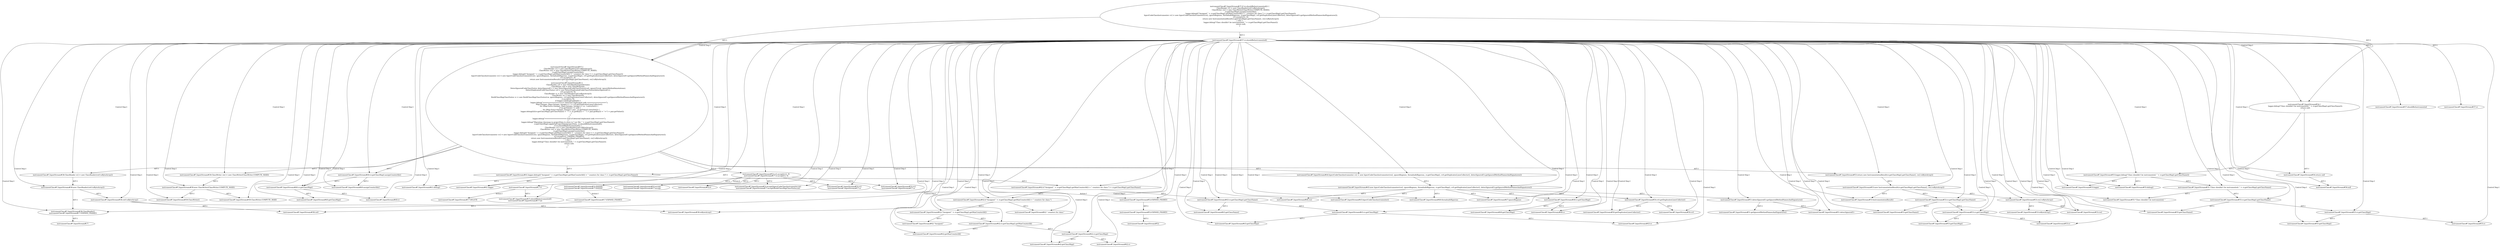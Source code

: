 digraph "Pattern" {
0 [label="instrumentClass#?,InputStream#52:INSERT
instrumentClass#?,InputStream#17:INSERT" shape=ellipse]
1 [label="instrumentClass#?,InputStream#52:cr2.accept(cv2, 0)
instrumentClass#?,InputStream#17:cr.accept(cv, 0)" shape=ellipse]
2 [label="instrumentClass#?,InputStream#37:cv.shouldBeInstrumented()" shape=ellipse]
3 [label="instrumentClass#?,InputStream#37:if (cv.shouldBeInstrumented()) \{
    ClassReader cr2 = new ClassReader(cw0.toByteArray());
    ClassWriter cw2 = new ClassWriter(ClassWriter.COMPUTE_MAXS);
    cv.getClassMap().assignCounterIds();
    logger.debug(((\"Assigned \" + cv.getClassMap().getMaxCounterId()) + \" counters for class:\") + cv.getClassMap().getClassName());
    InjectCodeClassInstrumenter cv2 = new InjectCodeClassInstrumenter(cw2, ignoreRegexes, threadsafeRigorous, cv.getClassMap(), cv0.getDuplicatesLinesCollector(), detectIgnoredCv.getIgnoredMethodNamesAndSignatures());
    cr2.accept(cv2, 0);
    return new InstrumentationResult(cv.getClassMap().getClassName(), cw2.toByteArray());
\} else \{
    logger.debug(\"Class shouldn't be instrumented: \" + cv.getClassMap().getClassName());
    return null;
\}" shape=ellipse]
4 [label="instrumentClass#?,InputStream#37:shouldBeInstrumented" shape=ellipse]
5 [label="instrumentClass#?,InputStream#37:cv" shape=ellipse]
6 [label="instrumentClass#?,InputStream#37:shouldBeInstrumented()
instrumentClass#?,InputStream#17:int" shape=ellipse]
7 [label="instrumentClass#?,InputStream#37:\{
    ClassReader cr2 = new ClassReader(cw0.toByteArray());
    ClassWriter cw2 = new ClassWriter(ClassWriter.COMPUTE_MAXS);
    cv.getClassMap().assignCounterIds();
    logger.debug(((\"Assigned \" + cv.getClassMap().getMaxCounterId()) + \" counters for class:\") + cv.getClassMap().getClassName());
    InjectCodeClassInstrumenter cv2 = new InjectCodeClassInstrumenter(cw2, ignoreRegexes, threadsafeRigorous, cv.getClassMap(), cv0.getDuplicatesLinesCollector(), detectIgnoredCv.getIgnoredMethodNamesAndSignatures());
    cr2.accept(cv2, 0);
    return new InstrumentationResult(cv.getClassMap().getClassName(), cw2.toByteArray());
\}
instrumentClass#?,InputStream#2:\{
    ClassReader cr0 = new ClassReader(inputStream);
    ClassWriter cw0 = new ClassWriter(0);
    DetectIgnoredCodeClassVisitor detectIgnoredCv = new DetectIgnoredCodeClassVisitor(cw0, ignoreTrivial, ignoreMethodAnnotations);
    DetectDuplicatedCodeClassVisitor cv0 = new DetectDuplicatedCodeClassVisitor(detectIgnoredCv);
    cr0.accept(cv0, 0);
    ClassReader cr = new ClassReader(cw0.toByteArray());
    ClassWriter cw = new ClassWriter(0);
    BuildClassMapClassVisitor cv = new BuildClassMapClassVisitor(cw, ignoreRegexes, cv0.getDuplicatesLinesCollector(), detectIgnoredCv.getIgnoredMethodNamesAndSignatures());
    cr.accept(cv, 0);
    if (logger.isDebugEnabled()) \{
        logger.debug(\"=============== Detected duplicated code =============\");
        Map<Integer, Map<Integer, Integer>> l = cv0.getDuplicatesLinesCollector();
        for (Map.Entry<Integer, Map<Integer, Integer>> m : l.entrySet()) \{
            if (m.getValue() != null) \{
                for (Map.Entry<Integer, Integer> pair : m.getValue().entrySet()) \{
                    logger.debug((((((cv.getClassMap().getClassName() + \":\") + m.getKey()) + \" \") + pair.getKey()) + \"->\") + pair.getValue());
                \}
            \}
        \}
        logger.debug(\"=============== End of detected duplicated code ======\");
    \}
    logger.debug(\"Migrating classmap in projectData to store in *.ser file: \" + cv.getClassMap().getClassName());
    cv.getClassMap().applyOnProjectData(projectData, cv.shouldBeInstrumented());
    if (cv.shouldBeInstrumented()) \{
        ClassReader cr2 = new ClassReader(cw0.toByteArray());
        ClassWriter cw2 = new ClassWriter(ClassWriter.COMPUTE_MAXS);
        cv.getClassMap().assignCounterIds();
        logger.debug(((\"Assigned \" + cv.getClassMap().getMaxCounterId()) + \" counters for class:\") + cv.getClassMap().getClassName());
        InjectCodeClassInstrumenter cv2 = new InjectCodeClassInstrumenter(cw2, ignoreRegexes, threadsafeRigorous, cv.getClassMap(), cv0.getDuplicatesLinesCollector(), detectIgnoredCv.getIgnoredMethodNamesAndSignatures());
        cr2.accept(cv2, EXPAND_FRAMES);
        return new InstrumentationResult(cv.getClassMap().getClassName(), cw2.toByteArray());
    \} else \{
        logger.debug(\"Class shouldn't be instrumented: \" + cv.getClassMap().getClassName());
        return null;
    \}
\}" shape=ellipse]
8 [label="instrumentClass#?,InputStream#38:ClassReader cr2 = new ClassReader(cw0.toByteArray())" shape=ellipse]
9 [label="instrumentClass#?,InputStream#38:new ClassReader(cw0.toByteArray())" shape=ellipse]
10 [label="instrumentClass#?,InputStream#38:ClassReader()
instrumentClass#?,InputStream#17:EXPAND_FRAMES" shape=ellipse]
11 [label="instrumentClass#?,InputStream#38:cw0.toByteArray()" shape=ellipse]
12 [label="instrumentClass#?,InputStream#38:toByteArray()" shape=ellipse]
13 [label="instrumentClass#?,InputStream#38:cw0" shape=ellipse]
14 [label="instrumentClass#?,InputStream#39:ClassWriter cw2 = new ClassWriter(ClassWriter.COMPUTE_MAXS)" shape=ellipse]
15 [label="instrumentClass#?,InputStream#39:new ClassWriter(ClassWriter.COMPUTE_MAXS)" shape=ellipse]
16 [label="instrumentClass#?,InputStream#39:ClassWriter()" shape=ellipse]
17 [label="instrumentClass#?,InputStream#39:ClassWriter.COMPUTE_MAXS" shape=ellipse]
18 [label="instrumentClass#?,InputStream#40:cv.getClassMap().assignCounterIds()" shape=ellipse]
19 [label="instrumentClass#?,InputStream#40:assignCounterIds()" shape=ellipse]
20 [label="instrumentClass#?,InputStream#40:cv.getClassMap()" shape=ellipse]
21 [label="instrumentClass#?,InputStream#40:getClassMap()" shape=ellipse]
22 [label="instrumentClass#?,InputStream#40:cv" shape=ellipse]
23 [label="instrumentClass#?,InputStream#41:logger.debug(((\"Assigned \" + cv.getClassMap().getMaxCounterId()) + \" counters for class:\") + cv.getClassMap().getClassName())" shape=ellipse]
24 [label="instrumentClass#?,InputStream#41:debug()" shape=ellipse]
25 [label="instrumentClass#?,InputStream#41:logger" shape=ellipse]
26 [label="instrumentClass#?,InputStream#42:((\"Assigned \" + cv.getClassMap().getMaxCounterId()) + \" counters for class:\") + cv.getClassMap().getClassName()" shape=ellipse]
27 [label="instrumentClass#?,InputStream#42:((\"Assigned \" + cv.getClassMap().getMaxCounterId()) + \" counters for class:\")" shape=ellipse]
28 [label="instrumentClass#?,InputStream#42:(\"Assigned \" + cv.getClassMap().getMaxCounterId())" shape=ellipse]
29 [label="instrumentClass#?,InputStream#42:\"Assigned \"" shape=ellipse]
30 [label="instrumentClass#?,InputStream#42:cv.getClassMap().getMaxCounterId()" shape=ellipse]
31 [label="instrumentClass#?,InputStream#42:getMaxCounterId()" shape=ellipse]
32 [label="instrumentClass#?,InputStream#42:cv.getClassMap()" shape=ellipse]
33 [label="instrumentClass#?,InputStream#42:getClassMap()" shape=ellipse]
34 [label="instrumentClass#?,InputStream#42:cv" shape=ellipse]
35 [label="instrumentClass#?,InputStream#42:\" counters for class:\"" shape=ellipse]
36 [label="instrumentClass#?,InputStream#43:cv.getClassMap().getClassName()" shape=ellipse]
37 [label="instrumentClass#?,InputStream#43:getClassName()" shape=ellipse]
38 [label="instrumentClass#?,InputStream#43:cv.getClassMap()" shape=ellipse]
39 [label="instrumentClass#?,InputStream#43:getClassMap()" shape=ellipse]
40 [label="instrumentClass#?,InputStream#43:cv" shape=ellipse]
41 [label="instrumentClass#?,InputStream#44:InjectCodeClassInstrumenter cv2 = new InjectCodeClassInstrumenter(cw2, ignoreRegexes, threadsafeRigorous, cv.getClassMap(), cv0.getDuplicatesLinesCollector(), detectIgnoredCv.getIgnoredMethodNamesAndSignatures())" shape=ellipse]
42 [label="instrumentClass#?,InputStream#45:new InjectCodeClassInstrumenter(cw2, ignoreRegexes, threadsafeRigorous, cv.getClassMap(), cv0.getDuplicatesLinesCollector(), detectIgnoredCv.getIgnoredMethodNamesAndSignatures())" shape=ellipse]
43 [label="instrumentClass#?,InputStream#45:InjectCodeClassInstrumenter()" shape=ellipse]
44 [label="instrumentClass#?,InputStream#46:cw2" shape=ellipse]
45 [label="instrumentClass#?,InputStream#47:ignoreRegexes" shape=ellipse]
46 [label="instrumentClass#?,InputStream#48:threadsafeRigorous" shape=ellipse]
47 [label="instrumentClass#?,InputStream#49:cv.getClassMap()" shape=ellipse]
48 [label="instrumentClass#?,InputStream#49:getClassMap()" shape=ellipse]
49 [label="instrumentClass#?,InputStream#49:cv" shape=ellipse]
50 [label="instrumentClass#?,InputStream#50:cv0.getDuplicatesLinesCollector()" shape=ellipse]
51 [label="instrumentClass#?,InputStream#50:getDuplicatesLinesCollector()" shape=ellipse]
52 [label="instrumentClass#?,InputStream#50:cv0" shape=ellipse]
53 [label="instrumentClass#?,InputStream#51:detectIgnoredCv.getIgnoredMethodNamesAndSignatures()" shape=ellipse]
54 [label="instrumentClass#?,InputStream#51:getIgnoredMethodNamesAndSignatures()" shape=ellipse]
55 [label="instrumentClass#?,InputStream#51:detectIgnoredCv" shape=ellipse]
56 [label="instrumentClass#?,InputStream#52:accept(InjectCodeClassInstrumenter,int)
instrumentClass#?,InputStream#17:accept(BuildClassMapClassVisitor,int)" shape=ellipse]
57 [label="instrumentClass#?,InputStream#52:cr2
instrumentClass#?,InputStream#17:cr" shape=ellipse]
58 [label="instrumentClass#?,InputStream#52:cv2
instrumentClass#?,InputStream#17:cv" shape=ellipse]
59 [label="instrumentClass#?,InputStream#52:0" shape=ellipse]
60 [label="instrumentClass#?,InputStream#53:return new InstrumentationResult(cv.getClassMap().getClassName(), cw2.toByteArray())" shape=ellipse]
61 [label="instrumentClass#?,InputStream#53:new InstrumentationResult(cv.getClassMap().getClassName(), cw2.toByteArray())" shape=ellipse]
62 [label="instrumentClass#?,InputStream#53:InstrumentationResult()" shape=ellipse]
63 [label="instrumentClass#?,InputStream#53:cv.getClassMap().getClassName()" shape=ellipse]
64 [label="instrumentClass#?,InputStream#53:getClassName()" shape=ellipse]
65 [label="instrumentClass#?,InputStream#53:cv.getClassMap()" shape=ellipse]
66 [label="instrumentClass#?,InputStream#53:getClassMap()" shape=ellipse]
67 [label="instrumentClass#?,InputStream#53:cv" shape=ellipse]
68 [label="instrumentClass#?,InputStream#53:cw2.toByteArray()" shape=ellipse]
69 [label="instrumentClass#?,InputStream#53:toByteArray()" shape=ellipse]
70 [label="instrumentClass#?,InputStream#53:cw2" shape=ellipse]
71 [label="instrumentClass#?,InputStream#54:\{
    logger.debug(\"Class shouldn't be instrumented: \" + cv.getClassMap().getClassName());
    return null;
\}" shape=ellipse]
72 [label="instrumentClass#?,InputStream#55:logger.debug(\"Class shouldn't be instrumented: \" + cv.getClassMap().getClassName())" shape=ellipse]
73 [label="instrumentClass#?,InputStream#55:debug()" shape=ellipse]
74 [label="instrumentClass#?,InputStream#55:logger" shape=ellipse]
75 [label="instrumentClass#?,InputStream#55:\"Class shouldn't be instrumented: \" + cv.getClassMap().getClassName()" shape=ellipse]
76 [label="instrumentClass#?,InputStream#55:\"Class shouldn't be instrumented: \"" shape=ellipse]
77 [label="instrumentClass#?,InputStream#55:cv.getClassMap().getClassName()" shape=ellipse]
78 [label="instrumentClass#?,InputStream#55:getClassName()" shape=ellipse]
79 [label="instrumentClass#?,InputStream#55:cv.getClassMap()" shape=ellipse]
80 [label="instrumentClass#?,InputStream#55:getClassMap()" shape=ellipse]
81 [label="instrumentClass#?,InputStream#55:cv" shape=ellipse]
82 [label="instrumentClass#?,InputStream#56:return null" shape=ellipse]
83 [label="instrumentClass#?,InputStream#56:null" shape=ellipse]
84 [label="instrumentClass#?,InputStream#52:EXPAND_FRAMES" shape=ellipse]
85 [label="instrumentClass#?,InputStream#52:EXPAND_FRAMES" shape=ellipse]
86 [label="instrumentClass#?,InputStream#52:" shape=ellipse]
87 [label="instrumentClass#?,InputStream#52:accept
instrumentClass#?,InputStream#17:accept" shape=ellipse]
88 [label="instrumentClass#?,InputStream#17:DELETE" shape=ellipse]
89 [label="instrumentClass#?,InputStream#17:0" shape=ellipse]
90 [label="instrumentClass#?,InputStream#17:EXPAND_FRAMES" shape=ellipse]
91 [label="instrumentClass#?,InputStream#17:" shape=ellipse]
0 -> 84 [label="Action:1"];
0 -> 90 [label="Action:1"];
1 -> 0 [label="Action:2"];
1 -> 87 [label="AST:2"];
1 -> 57 [label="AST:2"];
1 -> 56 [label="AST:2"];
1 -> 58 [label="AST:2"];
1 -> 59 [label="AST:1"];
1 -> 89 [label="AST:1"];
2 -> 1 [label="Control Dep:1"];
2 -> 4 [label="AST:1"];
2 -> 5 [label="AST:1"];
2 -> 6 [label="AST:1"];
2 -> 7 [label="Control Dep:1"];
2 -> 8 [label="Control Dep:1"];
2 -> 9 [label="Control Dep:1"];
2 -> 10 [label="Control Dep:1"];
2 -> 11 [label="Control Dep:1"];
2 -> 12 [label="Control Dep:1"];
2 -> 13 [label="Control Dep:1"];
2 -> 14 [label="Control Dep:1"];
2 -> 15 [label="Control Dep:1"];
2 -> 16 [label="Control Dep:1"];
2 -> 17 [label="Control Dep:1"];
2 -> 18 [label="Control Dep:1"];
2 -> 19 [label="Control Dep:1"];
2 -> 20 [label="Control Dep:1"];
2 -> 21 [label="Control Dep:1"];
2 -> 22 [label="Control Dep:1"];
2 -> 23 [label="Control Dep:1"];
2 -> 24 [label="Control Dep:1"];
2 -> 25 [label="Control Dep:1"];
2 -> 26 [label="Control Dep:1"];
2 -> 27 [label="Control Dep:1"];
2 -> 28 [label="Control Dep:1"];
2 -> 29 [label="Control Dep:1"];
2 -> 30 [label="Control Dep:1"];
2 -> 31 [label="Control Dep:1"];
2 -> 32 [label="Control Dep:1"];
2 -> 33 [label="Control Dep:1"];
2 -> 34 [label="Control Dep:1"];
2 -> 35 [label="Control Dep:1"];
2 -> 36 [label="Control Dep:1"];
2 -> 37 [label="Control Dep:1"];
2 -> 38 [label="Control Dep:1"];
2 -> 39 [label="Control Dep:1"];
2 -> 40 [label="Control Dep:1"];
2 -> 41 [label="Control Dep:1"];
2 -> 42 [label="Control Dep:1"];
2 -> 43 [label="Control Dep:1"];
2 -> 44 [label="Control Dep:1"];
2 -> 45 [label="Control Dep:1"];
2 -> 46 [label="Control Dep:1"];
2 -> 47 [label="Control Dep:1"];
2 -> 48 [label="Control Dep:1"];
2 -> 49 [label="Control Dep:1"];
2 -> 50 [label="Control Dep:1"];
2 -> 51 [label="Control Dep:1"];
2 -> 52 [label="Control Dep:1"];
2 -> 53 [label="Control Dep:1"];
2 -> 54 [label="Control Dep:1"];
2 -> 55 [label="Control Dep:1"];
2 -> 56 [label="Control Dep:1"];
2 -> 57 [label="Control Dep:1"];
2 -> 58 [label="Control Dep:1"];
2 -> 59 [label="Control Dep:1"];
2 -> 60 [label="Control Dep:1"];
2 -> 61 [label="Control Dep:1"];
2 -> 62 [label="Control Dep:1"];
2 -> 63 [label="Control Dep:1"];
2 -> 64 [label="Control Dep:1"];
2 -> 65 [label="Control Dep:1"];
2 -> 66 [label="Control Dep:1"];
2 -> 67 [label="Control Dep:1"];
2 -> 68 [label="Control Dep:1"];
2 -> 69 [label="Control Dep:1"];
2 -> 70 [label="Control Dep:1"];
2 -> 71 [label="Control Dep:1"];
2 -> 72 [label="Control Dep:1"];
2 -> 73 [label="Control Dep:1"];
2 -> 74 [label="Control Dep:1"];
2 -> 75 [label="Control Dep:1"];
2 -> 76 [label="Control Dep:1"];
2 -> 77 [label="Control Dep:1"];
2 -> 78 [label="Control Dep:1"];
2 -> 79 [label="Control Dep:1"];
2 -> 80 [label="Control Dep:1"];
2 -> 81 [label="Control Dep:1"];
2 -> 82 [label="Control Dep:1"];
2 -> 83 [label="Control Dep:1"];
2 -> 84 [label="Control Dep:1"];
3 -> 2 [label="AST:1"];
3 -> 7 [label="AST:1"];
3 -> 71 [label="AST:1"];
7 -> 1 [label="AST:2"];
7 -> 8 [label="AST:1"];
7 -> 14 [label="AST:1"];
7 -> 18 [label="AST:1"];
7 -> 23 [label="AST:1"];
7 -> 41 [label="AST:1"];
7 -> 60 [label="AST:1"];
8 -> 9 [label="AST:1"];
9 -> 10 [label="AST:1"];
9 -> 11 [label="AST:1"];
10 -> 91 [label="AST:1"];
11 -> 13 [label="AST:1"];
11 -> 12 [label="AST:1"];
14 -> 15 [label="AST:1"];
15 -> 16 [label="AST:1"];
15 -> 17 [label="AST:1"];
18 -> 20 [label="AST:1"];
18 -> 19 [label="AST:1"];
20 -> 22 [label="AST:1"];
20 -> 21 [label="AST:1"];
23 -> 25 [label="AST:1"];
23 -> 24 [label="AST:1"];
23 -> 26 [label="AST:1"];
26 -> 27 [label="AST:1"];
26 -> 36 [label="AST:1"];
27 -> 28 [label="AST:1"];
27 -> 35 [label="AST:1"];
28 -> 29 [label="AST:1"];
28 -> 30 [label="AST:1"];
30 -> 32 [label="AST:1"];
30 -> 31 [label="AST:1"];
32 -> 34 [label="AST:1"];
32 -> 33 [label="AST:1"];
36 -> 38 [label="AST:1"];
36 -> 37 [label="AST:1"];
38 -> 40 [label="AST:1"];
38 -> 39 [label="AST:1"];
41 -> 42 [label="AST:1"];
42 -> 43 [label="AST:1"];
42 -> 44 [label="AST:1"];
42 -> 45 [label="AST:1"];
42 -> 46 [label="AST:1"];
42 -> 47 [label="AST:1"];
42 -> 50 [label="AST:1"];
42 -> 53 [label="AST:1"];
47 -> 49 [label="AST:1"];
47 -> 48 [label="AST:1"];
50 -> 52 [label="AST:1"];
50 -> 51 [label="AST:1"];
53 -> 55 [label="AST:1"];
53 -> 54 [label="AST:1"];
60 -> 61 [label="AST:1"];
61 -> 62 [label="AST:1"];
61 -> 63 [label="AST:1"];
61 -> 68 [label="AST:1"];
63 -> 65 [label="AST:1"];
63 -> 64 [label="AST:1"];
65 -> 67 [label="AST:1"];
65 -> 66 [label="AST:1"];
68 -> 70 [label="AST:1"];
68 -> 69 [label="AST:1"];
71 -> 72 [label="AST:1"];
71 -> 82 [label="AST:1"];
72 -> 74 [label="AST:1"];
72 -> 73 [label="AST:1"];
72 -> 75 [label="AST:1"];
75 -> 76 [label="AST:1"];
75 -> 77 [label="AST:1"];
77 -> 79 [label="AST:1"];
77 -> 78 [label="AST:1"];
79 -> 81 [label="AST:1"];
79 -> 80 [label="AST:1"];
82 -> 83 [label="AST:1"];
84 -> 85 [label="AST:1"];
85 -> 86 [label="AST:1"];
89 -> 88 [label="Action:1"];
89 -> 6 [label="AST:1"];
90 -> 10 [label="AST:1"];
}